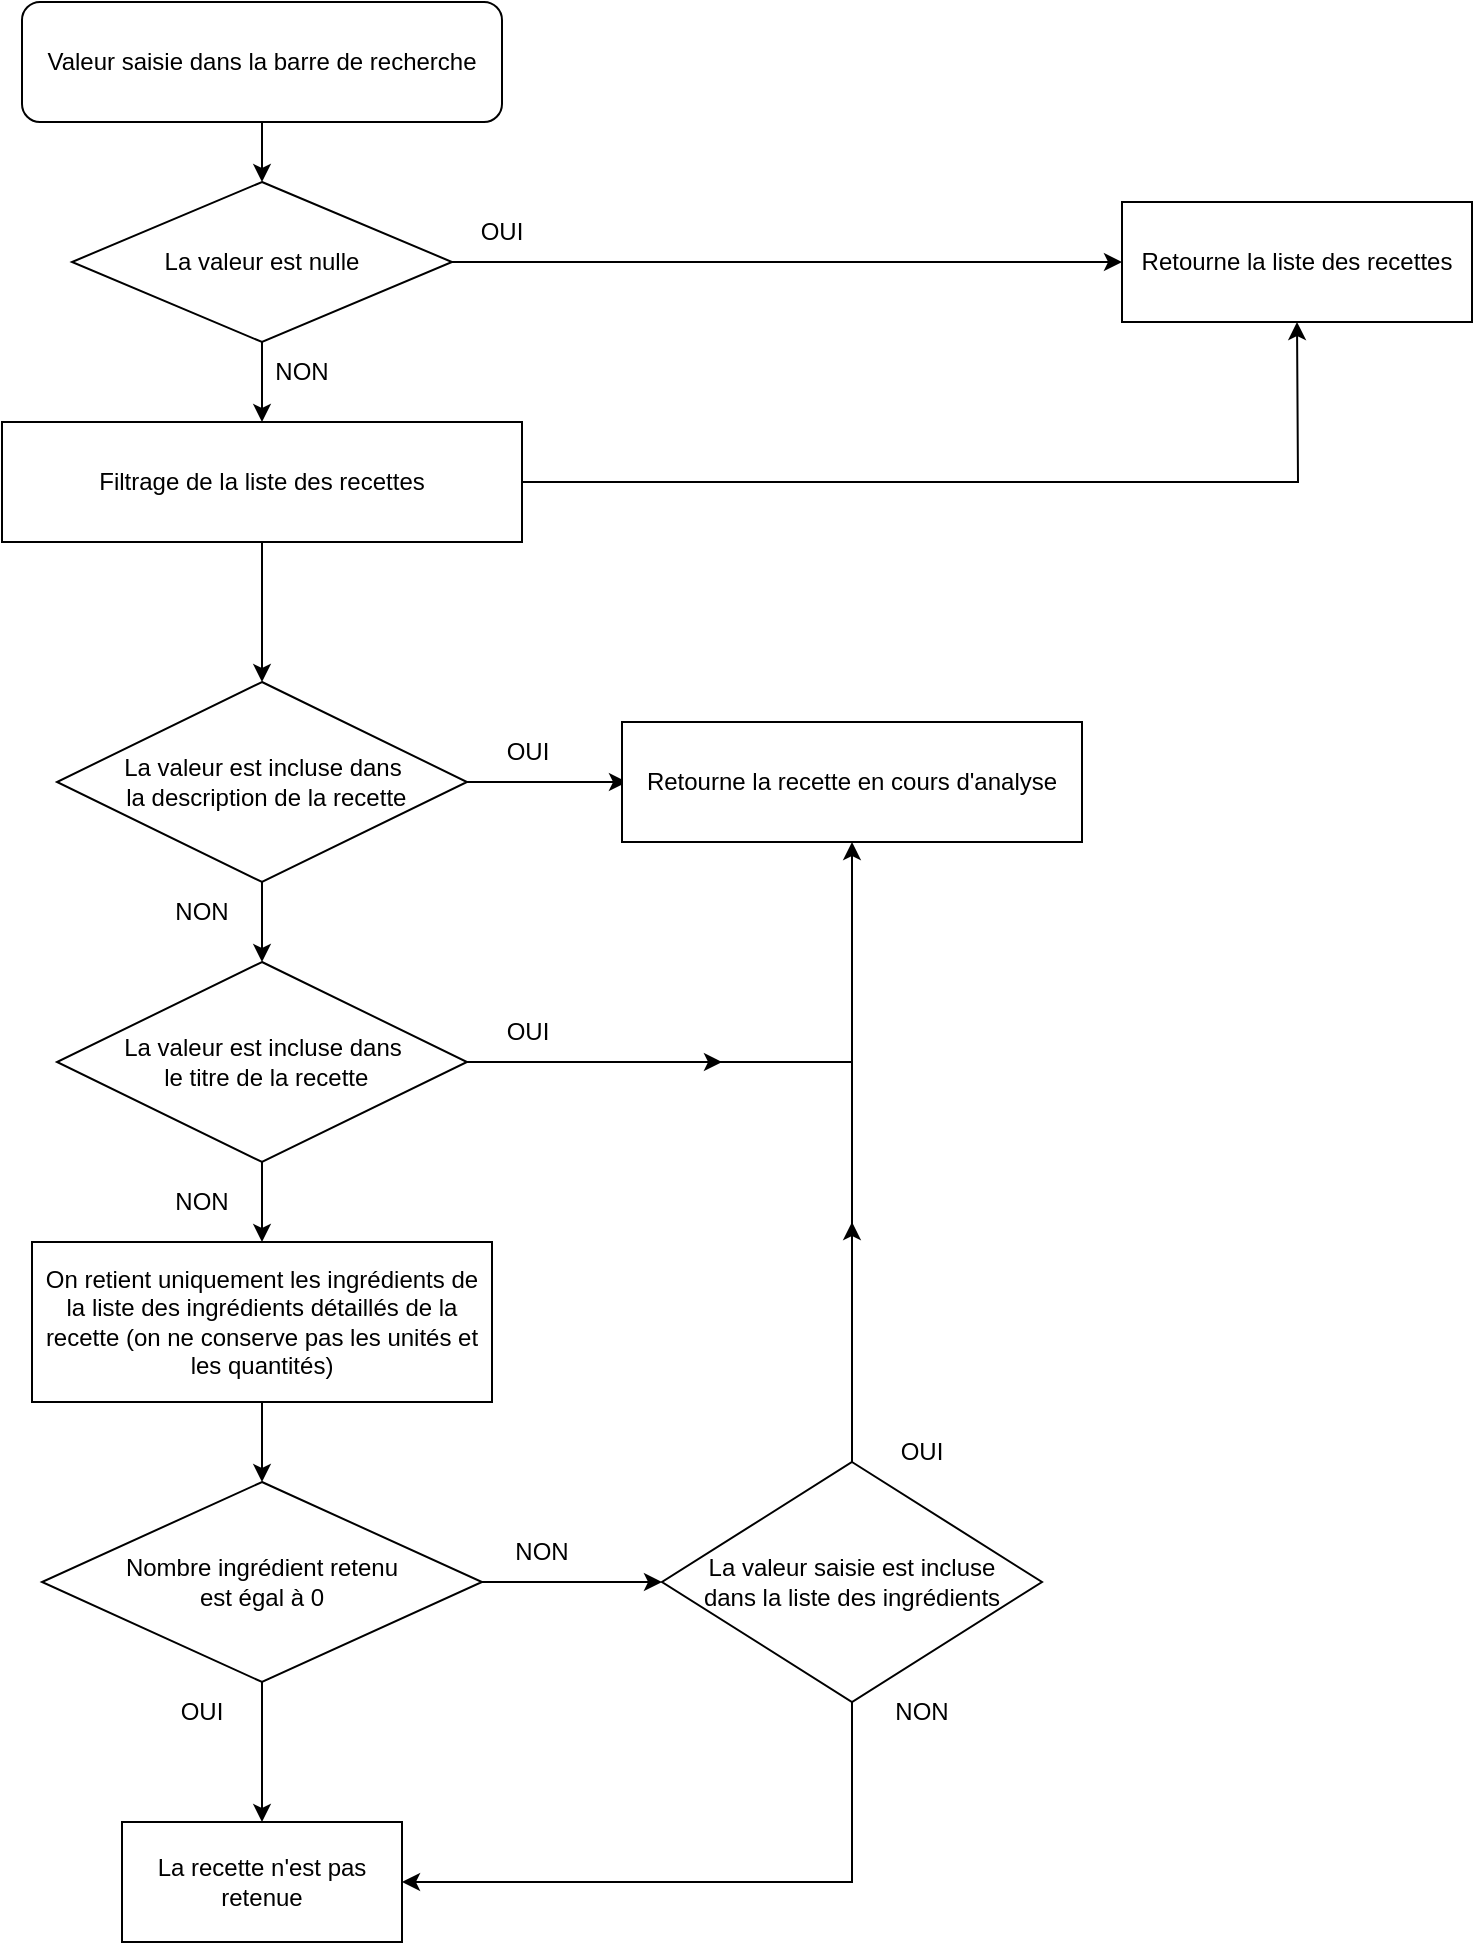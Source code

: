 <mxfile version="17.4.4" type="github">
  <diagram id="8V0yG2IG4E0xh3bkZTkE" name="Page-1">
    <mxGraphModel dx="1422" dy="798" grid="1" gridSize="10" guides="1" tooltips="1" connect="1" arrows="1" fold="1" page="1" pageScale="1" pageWidth="827" pageHeight="1169" math="0" shadow="0">
      <root>
        <mxCell id="0" />
        <mxCell id="1" parent="0" />
        <mxCell id="EL26O12seNg8t94iUWMC-4" style="edgeStyle=orthogonalEdgeStyle;rounded=0;orthogonalLoop=1;jettySize=auto;html=1;exitX=0.5;exitY=1;exitDx=0;exitDy=0;entryX=0.5;entryY=0;entryDx=0;entryDy=0;" parent="1" source="EL26O12seNg8t94iUWMC-1" edge="1">
          <mxGeometry relative="1" as="geometry">
            <mxPoint x="370" y="110" as="targetPoint" />
          </mxGeometry>
        </mxCell>
        <mxCell id="EL26O12seNg8t94iUWMC-1" value="Valeur saisie dans la barre de recherche" style="rounded=1;whiteSpace=wrap;html=1;" parent="1" vertex="1">
          <mxGeometry x="250" y="20" width="240" height="60" as="geometry" />
        </mxCell>
        <mxCell id="EL26O12seNg8t94iUWMC-5" value="&lt;span&gt;La valeur est nulle&lt;/span&gt;" style="rhombus;whiteSpace=wrap;html=1;" parent="1" vertex="1">
          <mxGeometry x="275" y="110" width="190" height="80" as="geometry" />
        </mxCell>
        <mxCell id="EL26O12seNg8t94iUWMC-7" value="Retourne la liste des recettes" style="rounded=0;whiteSpace=wrap;html=1;" parent="1" vertex="1">
          <mxGeometry x="800" y="120" width="175" height="60" as="geometry" />
        </mxCell>
        <mxCell id="EL26O12seNg8t94iUWMC-8" value="OUI" style="text;html=1;strokeColor=none;fillColor=none;align=center;verticalAlign=middle;whiteSpace=wrap;rounded=0;" parent="1" vertex="1">
          <mxGeometry x="460" y="120" width="60" height="30" as="geometry" />
        </mxCell>
        <mxCell id="EL26O12seNg8t94iUWMC-9" value="Filtrage de la liste des recettes" style="rounded=0;whiteSpace=wrap;html=1;" parent="1" vertex="1">
          <mxGeometry x="240" y="230" width="260" height="60" as="geometry" />
        </mxCell>
        <mxCell id="EL26O12seNg8t94iUWMC-10" value="" style="endArrow=classic;html=1;rounded=0;exitX=0.5;exitY=1;exitDx=0;exitDy=0;" parent="1" source="EL26O12seNg8t94iUWMC-5" target="EL26O12seNg8t94iUWMC-9" edge="1">
          <mxGeometry width="50" height="50" relative="1" as="geometry">
            <mxPoint x="390" y="410" as="sourcePoint" />
            <mxPoint x="440" y="360" as="targetPoint" />
          </mxGeometry>
        </mxCell>
        <mxCell id="EL26O12seNg8t94iUWMC-11" value="NON" style="text;html=1;strokeColor=none;fillColor=none;align=center;verticalAlign=middle;whiteSpace=wrap;rounded=0;" parent="1" vertex="1">
          <mxGeometry x="360" y="190" width="60" height="30" as="geometry" />
        </mxCell>
        <mxCell id="EL26O12seNg8t94iUWMC-20" value="" style="edgeStyle=orthogonalEdgeStyle;rounded=0;orthogonalLoop=1;jettySize=auto;html=1;" parent="1" source="EL26O12seNg8t94iUWMC-12" edge="1">
          <mxGeometry relative="1" as="geometry">
            <mxPoint x="552.5" y="410" as="targetPoint" />
          </mxGeometry>
        </mxCell>
        <mxCell id="EL26O12seNg8t94iUWMC-12" value="La valeur est incluse dans&lt;br&gt;&amp;nbsp;la description de la recette" style="rhombus;whiteSpace=wrap;html=1;" parent="1" vertex="1">
          <mxGeometry x="267.5" y="360" width="205" height="100" as="geometry" />
        </mxCell>
        <mxCell id="EL26O12seNg8t94iUWMC-14" value="" style="endArrow=classic;html=1;rounded=0;exitX=0.5;exitY=1;exitDx=0;exitDy=0;entryX=0.5;entryY=0;entryDx=0;entryDy=0;" parent="1" source="EL26O12seNg8t94iUWMC-9" target="EL26O12seNg8t94iUWMC-12" edge="1">
          <mxGeometry width="50" height="50" relative="1" as="geometry">
            <mxPoint x="390" y="390" as="sourcePoint" />
            <mxPoint x="440" y="340" as="targetPoint" />
          </mxGeometry>
        </mxCell>
        <mxCell id="EL26O12seNg8t94iUWMC-15" value="OUI" style="text;html=1;strokeColor=none;fillColor=none;align=center;verticalAlign=middle;whiteSpace=wrap;rounded=0;" parent="1" vertex="1">
          <mxGeometry x="472.5" y="380" width="60" height="30" as="geometry" />
        </mxCell>
        <mxCell id="EL26O12seNg8t94iUWMC-16" value="Retourne la recette en cours d&#39;analyse" style="rounded=0;whiteSpace=wrap;html=1;" parent="1" vertex="1">
          <mxGeometry x="550" y="380" width="230" height="60" as="geometry" />
        </mxCell>
        <mxCell id="EL26O12seNg8t94iUWMC-22" value="La valeur est incluse dans&lt;br&gt;&amp;nbsp;le titre de la recette" style="rhombus;whiteSpace=wrap;html=1;" parent="1" vertex="1">
          <mxGeometry x="267.5" y="500" width="205" height="100" as="geometry" />
        </mxCell>
        <mxCell id="EL26O12seNg8t94iUWMC-23" value="OUI" style="text;html=1;strokeColor=none;fillColor=none;align=center;verticalAlign=middle;whiteSpace=wrap;rounded=0;" parent="1" vertex="1">
          <mxGeometry x="472.5" y="520" width="60" height="30" as="geometry" />
        </mxCell>
        <mxCell id="EL26O12seNg8t94iUWMC-27" value="" style="endArrow=classic;html=1;rounded=0;exitX=0.5;exitY=1;exitDx=0;exitDy=0;entryX=0.5;entryY=0;entryDx=0;entryDy=0;" parent="1" source="EL26O12seNg8t94iUWMC-12" target="EL26O12seNg8t94iUWMC-22" edge="1">
          <mxGeometry width="50" height="50" relative="1" as="geometry">
            <mxPoint x="390" y="540" as="sourcePoint" />
            <mxPoint x="440" y="490" as="targetPoint" />
          </mxGeometry>
        </mxCell>
        <mxCell id="EL26O12seNg8t94iUWMC-28" value="NON" style="text;html=1;strokeColor=none;fillColor=none;align=center;verticalAlign=middle;whiteSpace=wrap;rounded=0;" parent="1" vertex="1">
          <mxGeometry x="310" y="460" width="60" height="30" as="geometry" />
        </mxCell>
        <mxCell id="EL26O12seNg8t94iUWMC-31" value="" style="endArrow=classic;html=1;rounded=0;exitX=0.5;exitY=1;exitDx=0;exitDy=0;entryX=0.5;entryY=0;entryDx=0;entryDy=0;" parent="1" source="EL26O12seNg8t94iUWMC-22" target="EL26O12seNg8t94iUWMC-33" edge="1">
          <mxGeometry width="50" height="50" relative="1" as="geometry">
            <mxPoint x="390" y="540" as="sourcePoint" />
            <mxPoint x="370" y="644" as="targetPoint" />
          </mxGeometry>
        </mxCell>
        <mxCell id="EL26O12seNg8t94iUWMC-32" value="NON" style="text;html=1;strokeColor=none;fillColor=none;align=center;verticalAlign=middle;whiteSpace=wrap;rounded=0;" parent="1" vertex="1">
          <mxGeometry x="310" y="605" width="60" height="30" as="geometry" />
        </mxCell>
        <mxCell id="EL26O12seNg8t94iUWMC-33" value="On retient uniquement les ingrédients de la liste des ingrédients détaillés de la recette (on ne conserve pas les unités et les quantités)" style="rounded=0;whiteSpace=wrap;html=1;" parent="1" vertex="1">
          <mxGeometry x="255" y="640" width="230" height="80" as="geometry" />
        </mxCell>
        <mxCell id="EL26O12seNg8t94iUWMC-34" value="Nombre ingrédient retenu &lt;br&gt;est égal à 0" style="rhombus;whiteSpace=wrap;html=1;" parent="1" vertex="1">
          <mxGeometry x="260" y="760" width="220" height="100" as="geometry" />
        </mxCell>
        <mxCell id="EL26O12seNg8t94iUWMC-35" value="" style="endArrow=classic;html=1;rounded=0;exitX=0.5;exitY=1;exitDx=0;exitDy=0;entryX=0.5;entryY=0;entryDx=0;entryDy=0;" parent="1" source="EL26O12seNg8t94iUWMC-33" target="EL26O12seNg8t94iUWMC-34" edge="1">
          <mxGeometry width="50" height="50" relative="1" as="geometry">
            <mxPoint x="390" y="700" as="sourcePoint" />
            <mxPoint x="440" y="650" as="targetPoint" />
          </mxGeometry>
        </mxCell>
        <mxCell id="EL26O12seNg8t94iUWMC-36" value="La valeur saisie est incluse&lt;br&gt;dans la liste des ingrédients" style="rhombus;whiteSpace=wrap;html=1;" parent="1" vertex="1">
          <mxGeometry x="570" y="750" width="190" height="120" as="geometry" />
        </mxCell>
        <mxCell id="EL26O12seNg8t94iUWMC-37" value="" style="endArrow=classic;html=1;rounded=0;exitX=1;exitY=0.5;exitDx=0;exitDy=0;entryX=0;entryY=0.5;entryDx=0;entryDy=0;" parent="1" source="EL26O12seNg8t94iUWMC-34" target="EL26O12seNg8t94iUWMC-36" edge="1">
          <mxGeometry width="50" height="50" relative="1" as="geometry">
            <mxPoint x="390" y="770" as="sourcePoint" />
            <mxPoint x="440" y="720" as="targetPoint" />
          </mxGeometry>
        </mxCell>
        <mxCell id="EL26O12seNg8t94iUWMC-38" value="NON" style="text;html=1;strokeColor=none;fillColor=none;align=center;verticalAlign=middle;whiteSpace=wrap;rounded=0;" parent="1" vertex="1">
          <mxGeometry x="480" y="780" width="60" height="30" as="geometry" />
        </mxCell>
        <mxCell id="EL26O12seNg8t94iUWMC-39" value="" style="endArrow=classic;html=1;rounded=0;exitX=0.5;exitY=0;exitDx=0;exitDy=0;entryX=0.5;entryY=1;entryDx=0;entryDy=0;" parent="1" source="EL26O12seNg8t94iUWMC-36" target="EL26O12seNg8t94iUWMC-16" edge="1">
          <mxGeometry width="50" height="50" relative="1" as="geometry">
            <mxPoint x="390" y="770" as="sourcePoint" />
            <mxPoint x="670" y="550" as="targetPoint" />
          </mxGeometry>
        </mxCell>
        <mxCell id="EL26O12seNg8t94iUWMC-40" value="" style="endArrow=none;html=1;rounded=0;entryX=0;entryY=1;entryDx=0;entryDy=0;" parent="1" target="EL26O12seNg8t94iUWMC-23" edge="1">
          <mxGeometry width="50" height="50" relative="1" as="geometry">
            <mxPoint x="665" y="550" as="sourcePoint" />
            <mxPoint x="510" y="550" as="targetPoint" />
          </mxGeometry>
        </mxCell>
        <mxCell id="EL26O12seNg8t94iUWMC-41" value="" style="endArrow=classic;html=1;rounded=0;exitX=1;exitY=0.5;exitDx=0;exitDy=0;" parent="1" source="EL26O12seNg8t94iUWMC-22" edge="1">
          <mxGeometry width="50" height="50" relative="1" as="geometry">
            <mxPoint x="390" y="770" as="sourcePoint" />
            <mxPoint x="600" y="550" as="targetPoint" />
          </mxGeometry>
        </mxCell>
        <mxCell id="EL26O12seNg8t94iUWMC-42" value="" style="endArrow=classic;html=1;rounded=0;exitX=0.5;exitY=0;exitDx=0;exitDy=0;" parent="1" source="EL26O12seNg8t94iUWMC-36" edge="1">
          <mxGeometry width="50" height="50" relative="1" as="geometry">
            <mxPoint x="390" y="770" as="sourcePoint" />
            <mxPoint x="665" y="630" as="targetPoint" />
          </mxGeometry>
        </mxCell>
        <mxCell id="EL26O12seNg8t94iUWMC-43" value="OUI" style="text;html=1;strokeColor=none;fillColor=none;align=center;verticalAlign=middle;whiteSpace=wrap;rounded=0;" parent="1" vertex="1">
          <mxGeometry x="670" y="730" width="60" height="30" as="geometry" />
        </mxCell>
        <mxCell id="EL26O12seNg8t94iUWMC-44" value="" style="endArrow=classic;html=1;rounded=0;entryX=0;entryY=0.5;entryDx=0;entryDy=0;exitX=1;exitY=0.5;exitDx=0;exitDy=0;" parent="1" source="EL26O12seNg8t94iUWMC-5" target="EL26O12seNg8t94iUWMC-7" edge="1">
          <mxGeometry width="50" height="50" relative="1" as="geometry">
            <mxPoint x="390" y="220" as="sourcePoint" />
            <mxPoint x="440" y="170" as="targetPoint" />
          </mxGeometry>
        </mxCell>
        <mxCell id="EL26O12seNg8t94iUWMC-47" value="OUI" style="text;html=1;strokeColor=none;fillColor=none;align=center;verticalAlign=middle;whiteSpace=wrap;rounded=0;" parent="1" vertex="1">
          <mxGeometry x="310" y="860" width="60" height="30" as="geometry" />
        </mxCell>
        <mxCell id="EL26O12seNg8t94iUWMC-49" value="" style="endArrow=classic;html=1;rounded=0;exitX=0.5;exitY=1;exitDx=0;exitDy=0;entryX=1;entryY=0.5;entryDx=0;entryDy=0;" parent="1" source="EL26O12seNg8t94iUWMC-36" edge="1" target="4imFWhA3wEILU6Uvj2Rw-1">
          <mxGeometry width="50" height="50" relative="1" as="geometry">
            <mxPoint x="660" y="950" as="sourcePoint" />
            <mxPoint x="400" y="950" as="targetPoint" />
            <Array as="points">
              <mxPoint x="665" y="960" />
            </Array>
          </mxGeometry>
        </mxCell>
        <mxCell id="EL26O12seNg8t94iUWMC-51" value="" style="endArrow=classic;html=1;rounded=0;" parent="1" edge="1">
          <mxGeometry width="50" height="50" relative="1" as="geometry">
            <mxPoint x="370" y="860" as="sourcePoint" />
            <mxPoint x="370" y="930" as="targetPoint" />
          </mxGeometry>
        </mxCell>
        <mxCell id="EL26O12seNg8t94iUWMC-52" value="NON" style="text;html=1;strokeColor=none;fillColor=none;align=center;verticalAlign=middle;whiteSpace=wrap;rounded=0;" parent="1" vertex="1">
          <mxGeometry x="670" y="860" width="60" height="30" as="geometry" />
        </mxCell>
        <mxCell id="EL26O12seNg8t94iUWMC-55" value="" style="endArrow=classic;html=1;rounded=0;entryX=0.5;entryY=1;entryDx=0;entryDy=0;exitX=1;exitY=0.5;exitDx=0;exitDy=0;" parent="1" source="EL26O12seNg8t94iUWMC-9" target="EL26O12seNg8t94iUWMC-7" edge="1">
          <mxGeometry width="50" height="50" relative="1" as="geometry">
            <mxPoint x="300" y="500" as="sourcePoint" />
            <mxPoint x="350" y="450" as="targetPoint" />
            <Array as="points">
              <mxPoint x="600" y="260" />
              <mxPoint x="888" y="260" />
            </Array>
          </mxGeometry>
        </mxCell>
        <mxCell id="4imFWhA3wEILU6Uvj2Rw-1" value="La recette n&#39;est pas retenue" style="rounded=0;whiteSpace=wrap;html=1;" vertex="1" parent="1">
          <mxGeometry x="300" y="930" width="140" height="60" as="geometry" />
        </mxCell>
      </root>
    </mxGraphModel>
  </diagram>
</mxfile>
